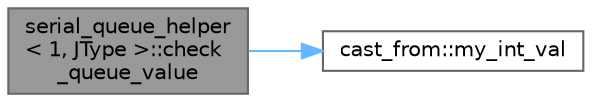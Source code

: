 digraph "serial_queue_helper&lt; 1, JType &gt;::check_queue_value"
{
 // LATEX_PDF_SIZE
  bgcolor="transparent";
  edge [fontname=Helvetica,fontsize=10,labelfontname=Helvetica,labelfontsize=10];
  node [fontname=Helvetica,fontsize=10,shape=box,height=0.2,width=0.4];
  rankdir="LR";
  Node1 [id="Node000001",label="serial_queue_helper\l\< 1, JType \>::check\l_queue_value",height=0.2,width=0.4,color="gray40", fillcolor="grey60", style="filled", fontcolor="black",tooltip=" "];
  Node1 -> Node2 [id="edge1_Node000001_Node000002",color="steelblue1",style="solid",tooltip=" "];
  Node2 [id="Node000002",label="cast_from::my_int_val",height=0.2,width=0.4,color="grey40", fillcolor="white", style="filled",URL="$structcast__from.html#a748eeb7e4f1894a89234d2c1e9c249a5",tooltip=" "];
}
